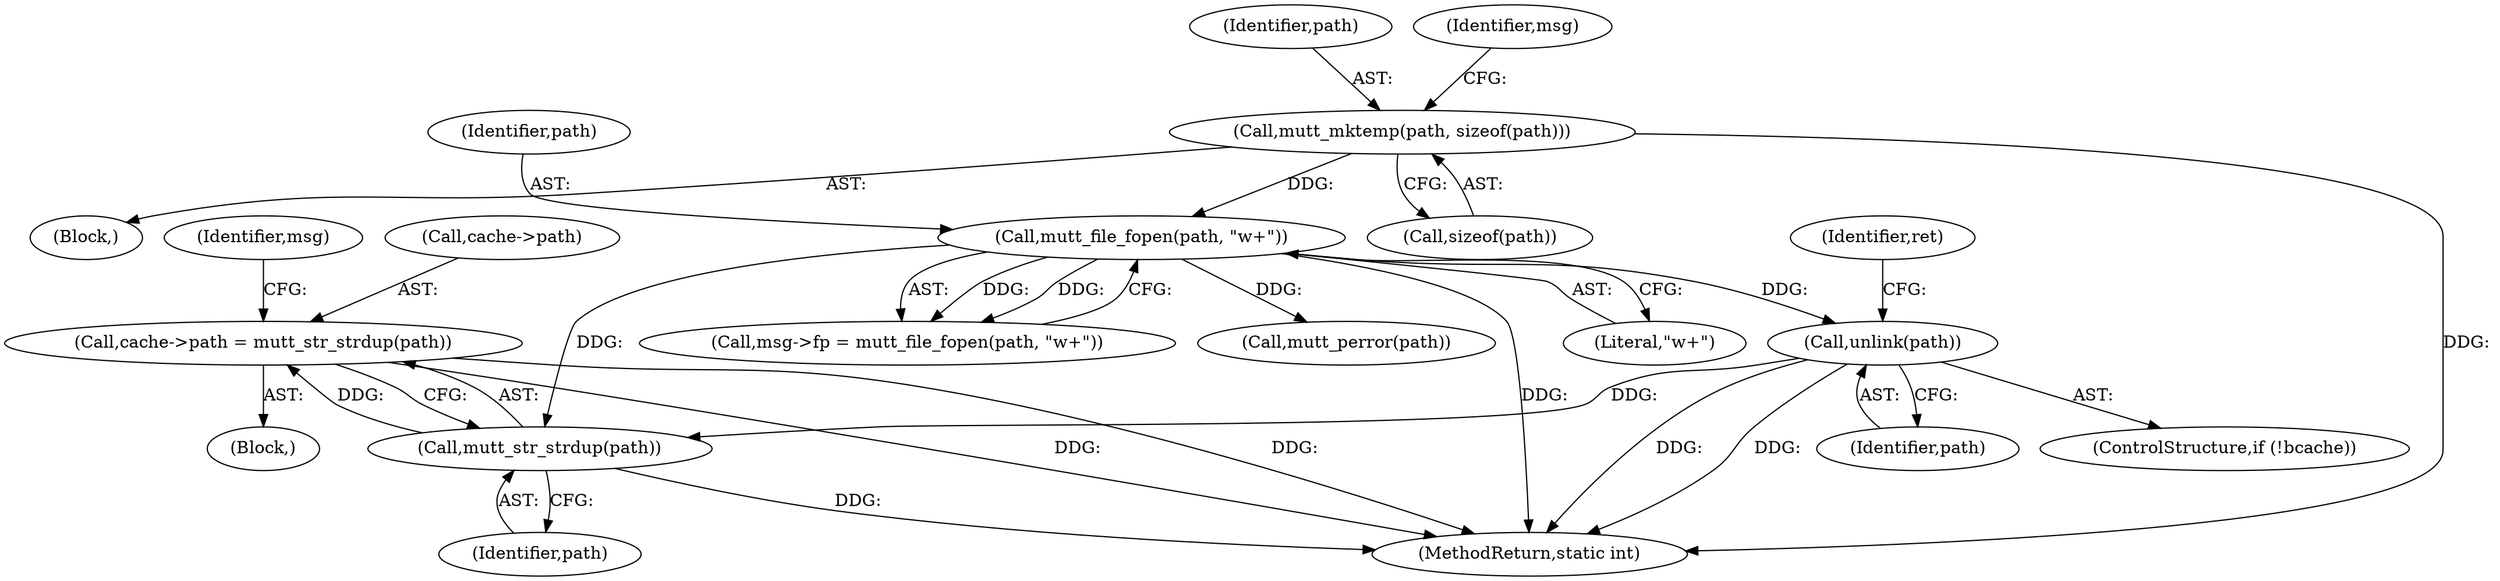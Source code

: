 digraph "0_neomutt_9bfab35522301794483f8f9ed60820bdec9be59e_2@API" {
"1000391" [label="(Call,cache->path = mutt_str_strdup(path))"];
"1000395" [label="(Call,mutt_str_strdup(path))"];
"1000297" [label="(Call,mutt_file_fopen(path, \"w+\"))"];
"1000289" [label="(Call,mutt_mktemp(path, sizeof(path)))"];
"1000344" [label="(Call,unlink(path))"];
"1000541" [label="(MethodReturn,static int)"];
"1000289" [label="(Call,mutt_mktemp(path, sizeof(path)))"];
"1000391" [label="(Call,cache->path = mutt_str_strdup(path))"];
"1000285" [label="(Block,)"];
"1000298" [label="(Identifier,path)"];
"1000383" [label="(Block,)"];
"1000399" [label="(Identifier,msg)"];
"1000345" [label="(Identifier,path)"];
"1000392" [label="(Call,cache->path)"];
"1000299" [label="(Literal,\"w+\")"];
"1000290" [label="(Identifier,path)"];
"1000341" [label="(ControlStructure,if (!bcache))"];
"1000348" [label="(Identifier,ret)"];
"1000297" [label="(Call,mutt_file_fopen(path, \"w+\"))"];
"1000396" [label="(Identifier,path)"];
"1000291" [label="(Call,sizeof(path))"];
"1000293" [label="(Call,msg->fp = mutt_file_fopen(path, \"w+\"))"];
"1000344" [label="(Call,unlink(path))"];
"1000295" [label="(Identifier,msg)"];
"1000306" [label="(Call,mutt_perror(path))"];
"1000395" [label="(Call,mutt_str_strdup(path))"];
"1000391" -> "1000383"  [label="AST: "];
"1000391" -> "1000395"  [label="CFG: "];
"1000392" -> "1000391"  [label="AST: "];
"1000395" -> "1000391"  [label="AST: "];
"1000399" -> "1000391"  [label="CFG: "];
"1000391" -> "1000541"  [label="DDG: "];
"1000391" -> "1000541"  [label="DDG: "];
"1000395" -> "1000391"  [label="DDG: "];
"1000395" -> "1000396"  [label="CFG: "];
"1000396" -> "1000395"  [label="AST: "];
"1000395" -> "1000541"  [label="DDG: "];
"1000297" -> "1000395"  [label="DDG: "];
"1000344" -> "1000395"  [label="DDG: "];
"1000297" -> "1000293"  [label="AST: "];
"1000297" -> "1000299"  [label="CFG: "];
"1000298" -> "1000297"  [label="AST: "];
"1000299" -> "1000297"  [label="AST: "];
"1000293" -> "1000297"  [label="CFG: "];
"1000297" -> "1000541"  [label="DDG: "];
"1000297" -> "1000293"  [label="DDG: "];
"1000297" -> "1000293"  [label="DDG: "];
"1000289" -> "1000297"  [label="DDG: "];
"1000297" -> "1000306"  [label="DDG: "];
"1000297" -> "1000344"  [label="DDG: "];
"1000289" -> "1000285"  [label="AST: "];
"1000289" -> "1000291"  [label="CFG: "];
"1000290" -> "1000289"  [label="AST: "];
"1000291" -> "1000289"  [label="AST: "];
"1000295" -> "1000289"  [label="CFG: "];
"1000289" -> "1000541"  [label="DDG: "];
"1000344" -> "1000341"  [label="AST: "];
"1000344" -> "1000345"  [label="CFG: "];
"1000345" -> "1000344"  [label="AST: "];
"1000348" -> "1000344"  [label="CFG: "];
"1000344" -> "1000541"  [label="DDG: "];
"1000344" -> "1000541"  [label="DDG: "];
}

